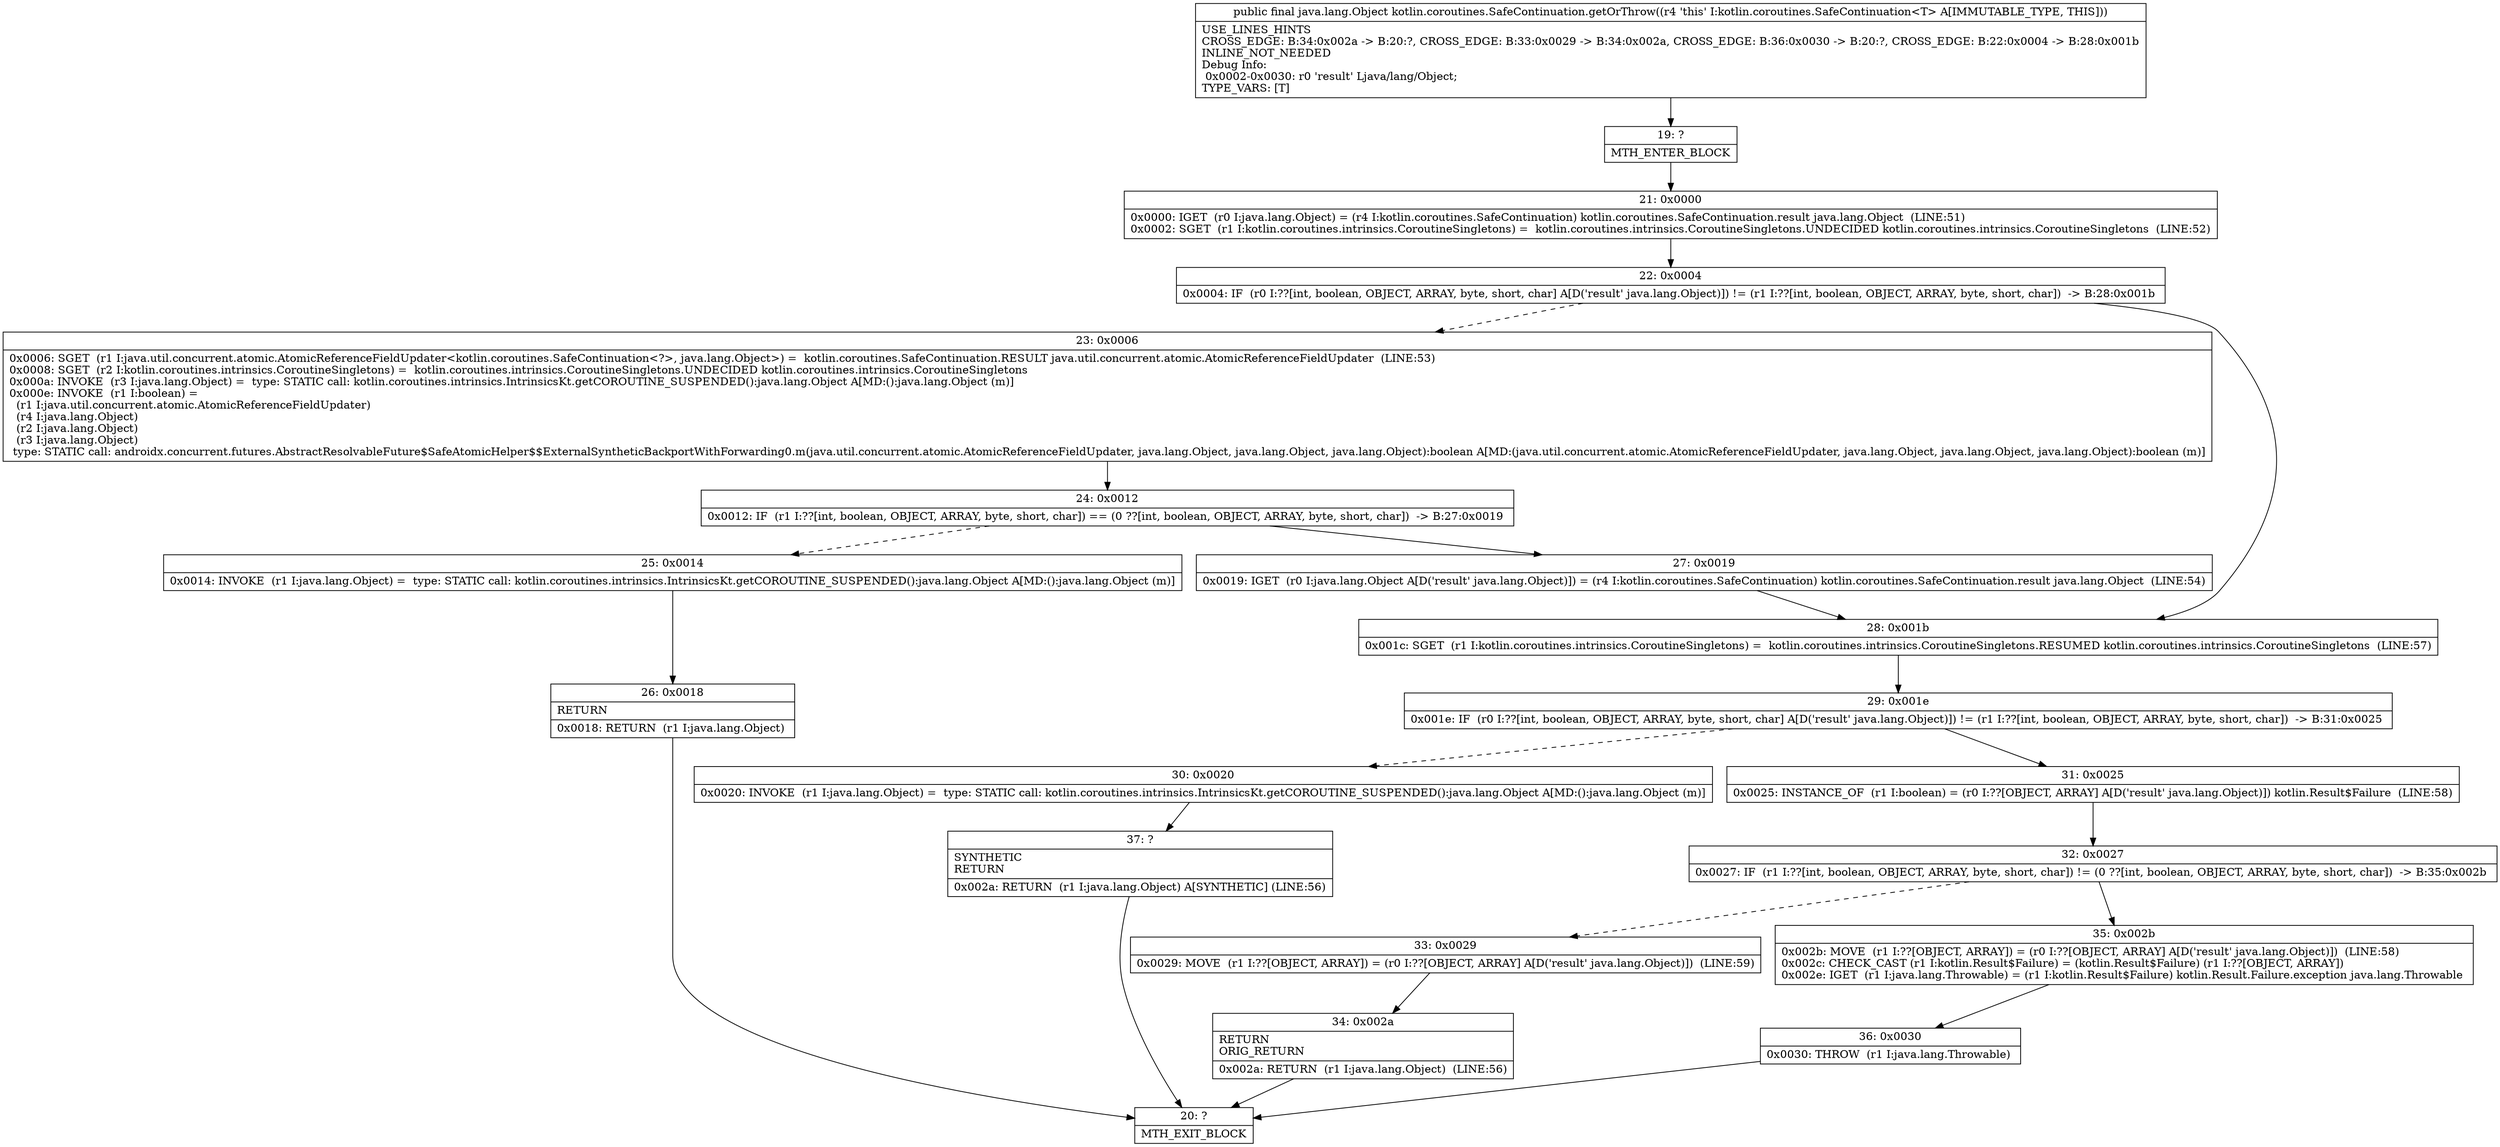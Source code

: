 digraph "CFG forkotlin.coroutines.SafeContinuation.getOrThrow()Ljava\/lang\/Object;" {
Node_19 [shape=record,label="{19\:\ ?|MTH_ENTER_BLOCK\l}"];
Node_21 [shape=record,label="{21\:\ 0x0000|0x0000: IGET  (r0 I:java.lang.Object) = (r4 I:kotlin.coroutines.SafeContinuation) kotlin.coroutines.SafeContinuation.result java.lang.Object  (LINE:51)\l0x0002: SGET  (r1 I:kotlin.coroutines.intrinsics.CoroutineSingletons) =  kotlin.coroutines.intrinsics.CoroutineSingletons.UNDECIDED kotlin.coroutines.intrinsics.CoroutineSingletons  (LINE:52)\l}"];
Node_22 [shape=record,label="{22\:\ 0x0004|0x0004: IF  (r0 I:??[int, boolean, OBJECT, ARRAY, byte, short, char] A[D('result' java.lang.Object)]) != (r1 I:??[int, boolean, OBJECT, ARRAY, byte, short, char])  \-\> B:28:0x001b \l}"];
Node_23 [shape=record,label="{23\:\ 0x0006|0x0006: SGET  (r1 I:java.util.concurrent.atomic.AtomicReferenceFieldUpdater\<kotlin.coroutines.SafeContinuation\<?\>, java.lang.Object\>) =  kotlin.coroutines.SafeContinuation.RESULT java.util.concurrent.atomic.AtomicReferenceFieldUpdater  (LINE:53)\l0x0008: SGET  (r2 I:kotlin.coroutines.intrinsics.CoroutineSingletons) =  kotlin.coroutines.intrinsics.CoroutineSingletons.UNDECIDED kotlin.coroutines.intrinsics.CoroutineSingletons \l0x000a: INVOKE  (r3 I:java.lang.Object) =  type: STATIC call: kotlin.coroutines.intrinsics.IntrinsicsKt.getCOROUTINE_SUSPENDED():java.lang.Object A[MD:():java.lang.Object (m)]\l0x000e: INVOKE  (r1 I:boolean) = \l  (r1 I:java.util.concurrent.atomic.AtomicReferenceFieldUpdater)\l  (r4 I:java.lang.Object)\l  (r2 I:java.lang.Object)\l  (r3 I:java.lang.Object)\l type: STATIC call: androidx.concurrent.futures.AbstractResolvableFuture$SafeAtomicHelper$$ExternalSyntheticBackportWithForwarding0.m(java.util.concurrent.atomic.AtomicReferenceFieldUpdater, java.lang.Object, java.lang.Object, java.lang.Object):boolean A[MD:(java.util.concurrent.atomic.AtomicReferenceFieldUpdater, java.lang.Object, java.lang.Object, java.lang.Object):boolean (m)]\l}"];
Node_24 [shape=record,label="{24\:\ 0x0012|0x0012: IF  (r1 I:??[int, boolean, OBJECT, ARRAY, byte, short, char]) == (0 ??[int, boolean, OBJECT, ARRAY, byte, short, char])  \-\> B:27:0x0019 \l}"];
Node_25 [shape=record,label="{25\:\ 0x0014|0x0014: INVOKE  (r1 I:java.lang.Object) =  type: STATIC call: kotlin.coroutines.intrinsics.IntrinsicsKt.getCOROUTINE_SUSPENDED():java.lang.Object A[MD:():java.lang.Object (m)]\l}"];
Node_26 [shape=record,label="{26\:\ 0x0018|RETURN\l|0x0018: RETURN  (r1 I:java.lang.Object) \l}"];
Node_20 [shape=record,label="{20\:\ ?|MTH_EXIT_BLOCK\l}"];
Node_27 [shape=record,label="{27\:\ 0x0019|0x0019: IGET  (r0 I:java.lang.Object A[D('result' java.lang.Object)]) = (r4 I:kotlin.coroutines.SafeContinuation) kotlin.coroutines.SafeContinuation.result java.lang.Object  (LINE:54)\l}"];
Node_28 [shape=record,label="{28\:\ 0x001b|0x001c: SGET  (r1 I:kotlin.coroutines.intrinsics.CoroutineSingletons) =  kotlin.coroutines.intrinsics.CoroutineSingletons.RESUMED kotlin.coroutines.intrinsics.CoroutineSingletons  (LINE:57)\l}"];
Node_29 [shape=record,label="{29\:\ 0x001e|0x001e: IF  (r0 I:??[int, boolean, OBJECT, ARRAY, byte, short, char] A[D('result' java.lang.Object)]) != (r1 I:??[int, boolean, OBJECT, ARRAY, byte, short, char])  \-\> B:31:0x0025 \l}"];
Node_30 [shape=record,label="{30\:\ 0x0020|0x0020: INVOKE  (r1 I:java.lang.Object) =  type: STATIC call: kotlin.coroutines.intrinsics.IntrinsicsKt.getCOROUTINE_SUSPENDED():java.lang.Object A[MD:():java.lang.Object (m)]\l}"];
Node_37 [shape=record,label="{37\:\ ?|SYNTHETIC\lRETURN\l|0x002a: RETURN  (r1 I:java.lang.Object) A[SYNTHETIC] (LINE:56)\l}"];
Node_31 [shape=record,label="{31\:\ 0x0025|0x0025: INSTANCE_OF  (r1 I:boolean) = (r0 I:??[OBJECT, ARRAY] A[D('result' java.lang.Object)]) kotlin.Result$Failure  (LINE:58)\l}"];
Node_32 [shape=record,label="{32\:\ 0x0027|0x0027: IF  (r1 I:??[int, boolean, OBJECT, ARRAY, byte, short, char]) != (0 ??[int, boolean, OBJECT, ARRAY, byte, short, char])  \-\> B:35:0x002b \l}"];
Node_33 [shape=record,label="{33\:\ 0x0029|0x0029: MOVE  (r1 I:??[OBJECT, ARRAY]) = (r0 I:??[OBJECT, ARRAY] A[D('result' java.lang.Object)])  (LINE:59)\l}"];
Node_34 [shape=record,label="{34\:\ 0x002a|RETURN\lORIG_RETURN\l|0x002a: RETURN  (r1 I:java.lang.Object)  (LINE:56)\l}"];
Node_35 [shape=record,label="{35\:\ 0x002b|0x002b: MOVE  (r1 I:??[OBJECT, ARRAY]) = (r0 I:??[OBJECT, ARRAY] A[D('result' java.lang.Object)])  (LINE:58)\l0x002c: CHECK_CAST (r1 I:kotlin.Result$Failure) = (kotlin.Result$Failure) (r1 I:??[OBJECT, ARRAY]) \l0x002e: IGET  (r1 I:java.lang.Throwable) = (r1 I:kotlin.Result$Failure) kotlin.Result.Failure.exception java.lang.Throwable \l}"];
Node_36 [shape=record,label="{36\:\ 0x0030|0x0030: THROW  (r1 I:java.lang.Throwable) \l}"];
MethodNode[shape=record,label="{public final java.lang.Object kotlin.coroutines.SafeContinuation.getOrThrow((r4 'this' I:kotlin.coroutines.SafeContinuation\<T\> A[IMMUTABLE_TYPE, THIS]))  | USE_LINES_HINTS\lCROSS_EDGE: B:34:0x002a \-\> B:20:?, CROSS_EDGE: B:33:0x0029 \-\> B:34:0x002a, CROSS_EDGE: B:36:0x0030 \-\> B:20:?, CROSS_EDGE: B:22:0x0004 \-\> B:28:0x001b\lINLINE_NOT_NEEDED\lDebug Info:\l  0x0002\-0x0030: r0 'result' Ljava\/lang\/Object;\lTYPE_VARS: [T]\l}"];
MethodNode -> Node_19;Node_19 -> Node_21;
Node_21 -> Node_22;
Node_22 -> Node_23[style=dashed];
Node_22 -> Node_28;
Node_23 -> Node_24;
Node_24 -> Node_25[style=dashed];
Node_24 -> Node_27;
Node_25 -> Node_26;
Node_26 -> Node_20;
Node_27 -> Node_28;
Node_28 -> Node_29;
Node_29 -> Node_30[style=dashed];
Node_29 -> Node_31;
Node_30 -> Node_37;
Node_37 -> Node_20;
Node_31 -> Node_32;
Node_32 -> Node_33[style=dashed];
Node_32 -> Node_35;
Node_33 -> Node_34;
Node_34 -> Node_20;
Node_35 -> Node_36;
Node_36 -> Node_20;
}

